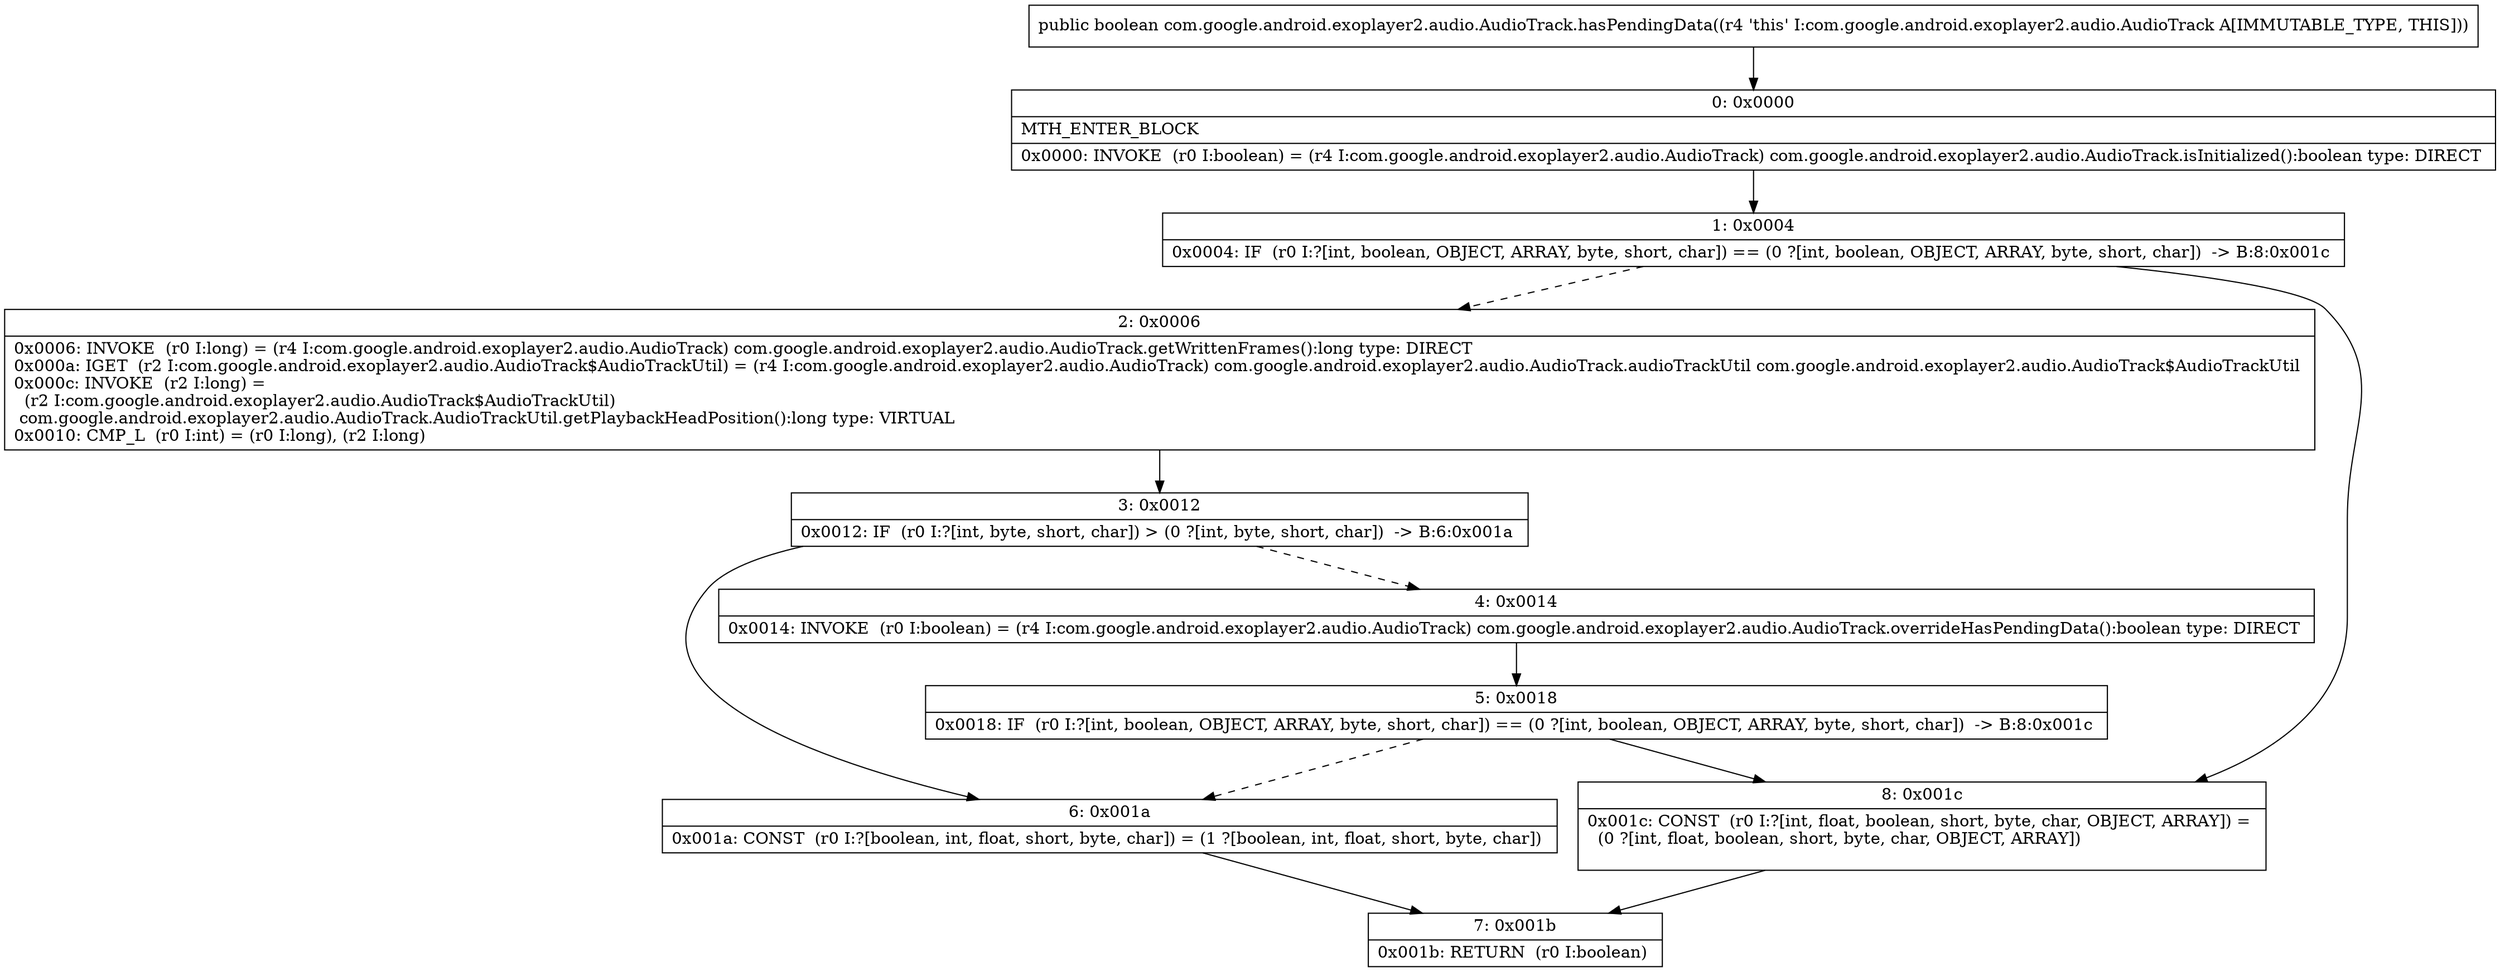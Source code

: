 digraph "CFG forcom.google.android.exoplayer2.audio.AudioTrack.hasPendingData()Z" {
Node_0 [shape=record,label="{0\:\ 0x0000|MTH_ENTER_BLOCK\l|0x0000: INVOKE  (r0 I:boolean) = (r4 I:com.google.android.exoplayer2.audio.AudioTrack) com.google.android.exoplayer2.audio.AudioTrack.isInitialized():boolean type: DIRECT \l}"];
Node_1 [shape=record,label="{1\:\ 0x0004|0x0004: IF  (r0 I:?[int, boolean, OBJECT, ARRAY, byte, short, char]) == (0 ?[int, boolean, OBJECT, ARRAY, byte, short, char])  \-\> B:8:0x001c \l}"];
Node_2 [shape=record,label="{2\:\ 0x0006|0x0006: INVOKE  (r0 I:long) = (r4 I:com.google.android.exoplayer2.audio.AudioTrack) com.google.android.exoplayer2.audio.AudioTrack.getWrittenFrames():long type: DIRECT \l0x000a: IGET  (r2 I:com.google.android.exoplayer2.audio.AudioTrack$AudioTrackUtil) = (r4 I:com.google.android.exoplayer2.audio.AudioTrack) com.google.android.exoplayer2.audio.AudioTrack.audioTrackUtil com.google.android.exoplayer2.audio.AudioTrack$AudioTrackUtil \l0x000c: INVOKE  (r2 I:long) = \l  (r2 I:com.google.android.exoplayer2.audio.AudioTrack$AudioTrackUtil)\l com.google.android.exoplayer2.audio.AudioTrack.AudioTrackUtil.getPlaybackHeadPosition():long type: VIRTUAL \l0x0010: CMP_L  (r0 I:int) = (r0 I:long), (r2 I:long) \l}"];
Node_3 [shape=record,label="{3\:\ 0x0012|0x0012: IF  (r0 I:?[int, byte, short, char]) \> (0 ?[int, byte, short, char])  \-\> B:6:0x001a \l}"];
Node_4 [shape=record,label="{4\:\ 0x0014|0x0014: INVOKE  (r0 I:boolean) = (r4 I:com.google.android.exoplayer2.audio.AudioTrack) com.google.android.exoplayer2.audio.AudioTrack.overrideHasPendingData():boolean type: DIRECT \l}"];
Node_5 [shape=record,label="{5\:\ 0x0018|0x0018: IF  (r0 I:?[int, boolean, OBJECT, ARRAY, byte, short, char]) == (0 ?[int, boolean, OBJECT, ARRAY, byte, short, char])  \-\> B:8:0x001c \l}"];
Node_6 [shape=record,label="{6\:\ 0x001a|0x001a: CONST  (r0 I:?[boolean, int, float, short, byte, char]) = (1 ?[boolean, int, float, short, byte, char]) \l}"];
Node_7 [shape=record,label="{7\:\ 0x001b|0x001b: RETURN  (r0 I:boolean) \l}"];
Node_8 [shape=record,label="{8\:\ 0x001c|0x001c: CONST  (r0 I:?[int, float, boolean, short, byte, char, OBJECT, ARRAY]) = \l  (0 ?[int, float, boolean, short, byte, char, OBJECT, ARRAY])\l \l}"];
MethodNode[shape=record,label="{public boolean com.google.android.exoplayer2.audio.AudioTrack.hasPendingData((r4 'this' I:com.google.android.exoplayer2.audio.AudioTrack A[IMMUTABLE_TYPE, THIS])) }"];
MethodNode -> Node_0;
Node_0 -> Node_1;
Node_1 -> Node_2[style=dashed];
Node_1 -> Node_8;
Node_2 -> Node_3;
Node_3 -> Node_4[style=dashed];
Node_3 -> Node_6;
Node_4 -> Node_5;
Node_5 -> Node_6[style=dashed];
Node_5 -> Node_8;
Node_6 -> Node_7;
Node_8 -> Node_7;
}

